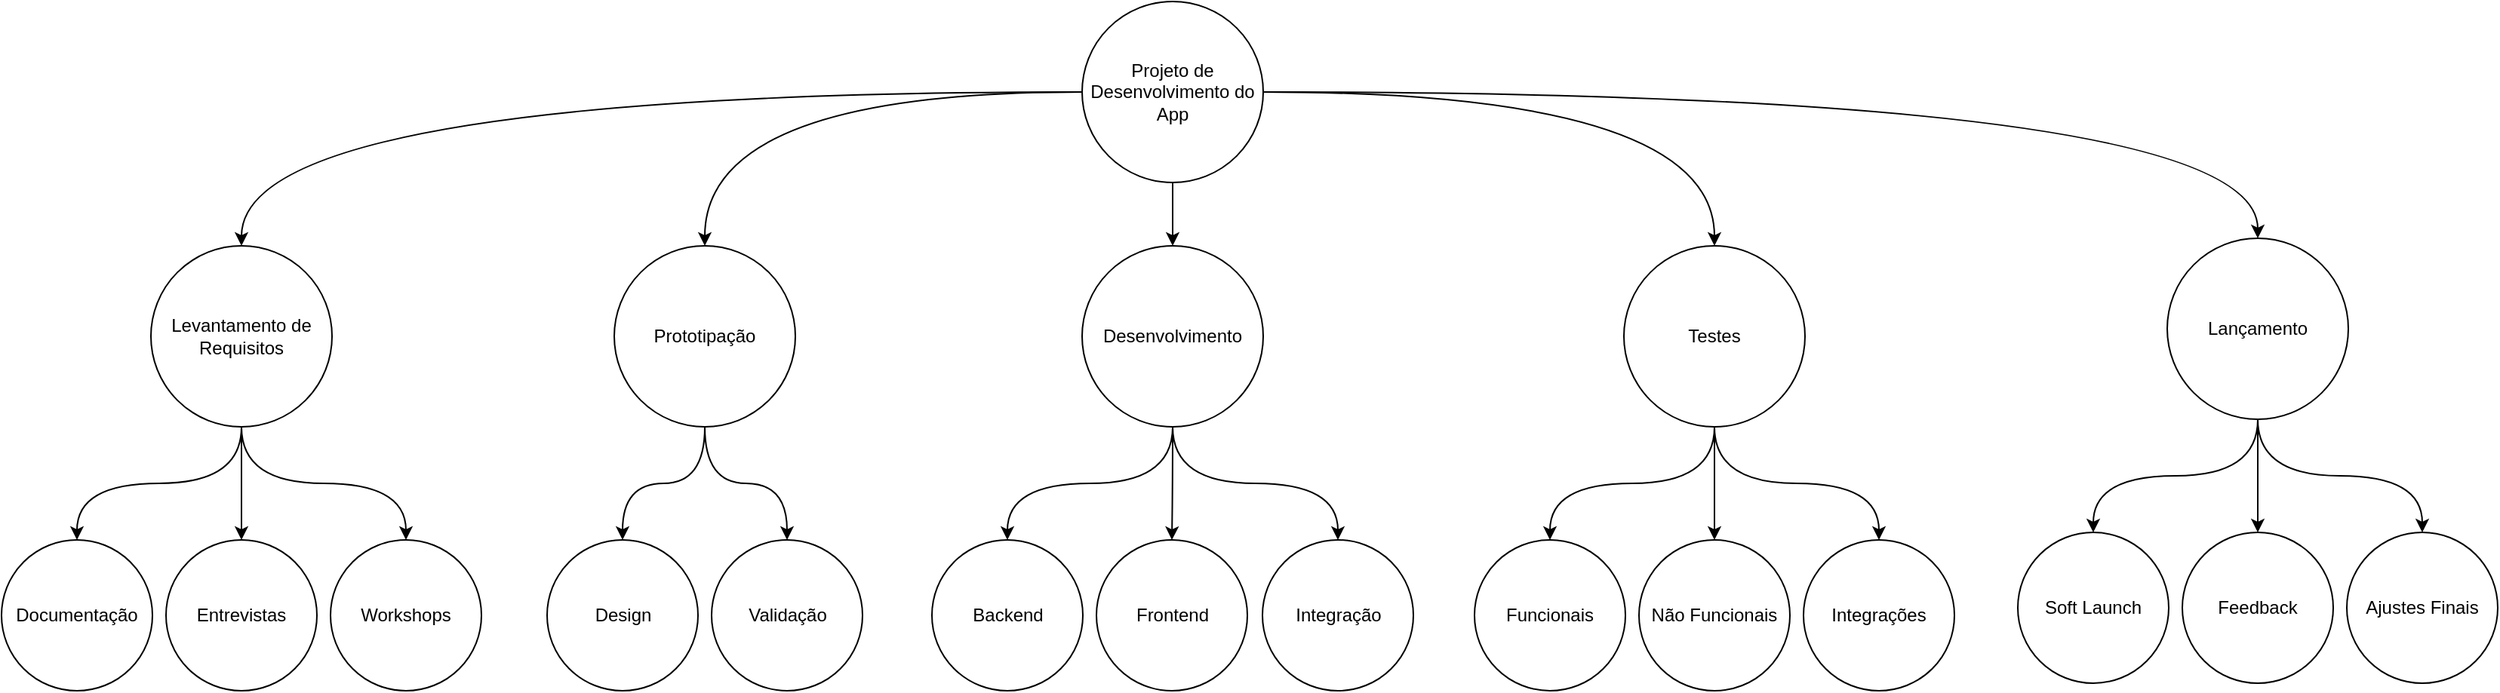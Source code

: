 <mxfile version="24.9.3">
  <diagram name="Página-1" id="7_5JSwyGOBy9VZayuma-">
    <mxGraphModel dx="2568" dy="1001" grid="1" gridSize="10" guides="1" tooltips="1" connect="1" arrows="1" fold="1" page="1" pageScale="1" pageWidth="827" pageHeight="1169" math="0" shadow="0">
      <root>
        <mxCell id="0" />
        <mxCell id="1" parent="0" />
        <mxCell id="6UyJFE41ODxtQUt2-wQ1-42" style="edgeStyle=orthogonalEdgeStyle;rounded=0;orthogonalLoop=1;jettySize=auto;html=1;entryX=0.5;entryY=0;entryDx=0;entryDy=0;curved=1;" edge="1" parent="1" source="6UyJFE41ODxtQUt2-wQ1-1" target="6UyJFE41ODxtQUt2-wQ1-2">
          <mxGeometry relative="1" as="geometry" />
        </mxCell>
        <mxCell id="6UyJFE41ODxtQUt2-wQ1-43" style="edgeStyle=orthogonalEdgeStyle;shape=connector;curved=1;rounded=0;orthogonalLoop=1;jettySize=auto;html=1;entryX=0.5;entryY=0;entryDx=0;entryDy=0;strokeColor=default;align=center;verticalAlign=middle;fontFamily=Helvetica;fontSize=11;fontColor=default;labelBackgroundColor=default;endArrow=classic;" edge="1" parent="1" source="6UyJFE41ODxtQUt2-wQ1-1" target="6UyJFE41ODxtQUt2-wQ1-4">
          <mxGeometry relative="1" as="geometry" />
        </mxCell>
        <mxCell id="6UyJFE41ODxtQUt2-wQ1-44" style="edgeStyle=orthogonalEdgeStyle;shape=connector;curved=1;rounded=0;orthogonalLoop=1;jettySize=auto;html=1;entryX=0.5;entryY=0;entryDx=0;entryDy=0;strokeColor=default;align=center;verticalAlign=middle;fontFamily=Helvetica;fontSize=11;fontColor=default;labelBackgroundColor=default;endArrow=classic;" edge="1" parent="1" source="6UyJFE41ODxtQUt2-wQ1-1" target="6UyJFE41ODxtQUt2-wQ1-5">
          <mxGeometry relative="1" as="geometry" />
        </mxCell>
        <mxCell id="6UyJFE41ODxtQUt2-wQ1-45" style="edgeStyle=orthogonalEdgeStyle;shape=connector;curved=1;rounded=0;orthogonalLoop=1;jettySize=auto;html=1;entryX=0.5;entryY=0;entryDx=0;entryDy=0;strokeColor=default;align=center;verticalAlign=middle;fontFamily=Helvetica;fontSize=11;fontColor=default;labelBackgroundColor=default;endArrow=classic;" edge="1" parent="1" source="6UyJFE41ODxtQUt2-wQ1-1" target="6UyJFE41ODxtQUt2-wQ1-3">
          <mxGeometry relative="1" as="geometry" />
        </mxCell>
        <mxCell id="6UyJFE41ODxtQUt2-wQ1-46" style="edgeStyle=orthogonalEdgeStyle;shape=connector;curved=1;rounded=0;orthogonalLoop=1;jettySize=auto;html=1;entryX=0.5;entryY=0;entryDx=0;entryDy=0;strokeColor=default;align=center;verticalAlign=middle;fontFamily=Helvetica;fontSize=11;fontColor=default;labelBackgroundColor=default;endArrow=classic;" edge="1" parent="1" source="6UyJFE41ODxtQUt2-wQ1-1" target="6UyJFE41ODxtQUt2-wQ1-6">
          <mxGeometry relative="1" as="geometry" />
        </mxCell>
        <mxCell id="6UyJFE41ODxtQUt2-wQ1-1" value="Projeto de Desenvolvimento do App" style="ellipse;whiteSpace=wrap;html=1;aspect=fixed;" vertex="1" parent="1">
          <mxGeometry x="-111" width="120" height="120" as="geometry" />
        </mxCell>
        <mxCell id="6UyJFE41ODxtQUt2-wQ1-52" style="edgeStyle=orthogonalEdgeStyle;shape=connector;curved=1;rounded=0;orthogonalLoop=1;jettySize=auto;html=1;entryX=0.5;entryY=0;entryDx=0;entryDy=0;strokeColor=default;align=center;verticalAlign=middle;fontFamily=Helvetica;fontSize=11;fontColor=default;labelBackgroundColor=default;endArrow=classic;" edge="1" parent="1" source="6UyJFE41ODxtQUt2-wQ1-2" target="6UyJFE41ODxtQUt2-wQ1-23">
          <mxGeometry relative="1" as="geometry" />
        </mxCell>
        <mxCell id="6UyJFE41ODxtQUt2-wQ1-53" style="edgeStyle=orthogonalEdgeStyle;shape=connector;curved=1;rounded=0;orthogonalLoop=1;jettySize=auto;html=1;entryX=0.5;entryY=0;entryDx=0;entryDy=0;strokeColor=default;align=center;verticalAlign=middle;fontFamily=Helvetica;fontSize=11;fontColor=default;labelBackgroundColor=default;endArrow=classic;" edge="1" parent="1" source="6UyJFE41ODxtQUt2-wQ1-2" target="6UyJFE41ODxtQUt2-wQ1-25">
          <mxGeometry relative="1" as="geometry" />
        </mxCell>
        <mxCell id="6UyJFE41ODxtQUt2-wQ1-54" style="edgeStyle=orthogonalEdgeStyle;shape=connector;curved=1;rounded=0;orthogonalLoop=1;jettySize=auto;html=1;entryX=0.5;entryY=0;entryDx=0;entryDy=0;strokeColor=default;align=center;verticalAlign=middle;fontFamily=Helvetica;fontSize=11;fontColor=default;labelBackgroundColor=default;endArrow=classic;" edge="1" parent="1" source="6UyJFE41ODxtQUt2-wQ1-2" target="6UyJFE41ODxtQUt2-wQ1-24">
          <mxGeometry relative="1" as="geometry" />
        </mxCell>
        <mxCell id="6UyJFE41ODxtQUt2-wQ1-2" value="Desenvolvimento" style="ellipse;whiteSpace=wrap;html=1;aspect=fixed;flipH=1;flipV=1;" vertex="1" parent="1">
          <mxGeometry x="-111" y="162" width="120" height="120" as="geometry" />
        </mxCell>
        <mxCell id="6UyJFE41ODxtQUt2-wQ1-50" style="edgeStyle=orthogonalEdgeStyle;shape=connector;curved=1;rounded=0;orthogonalLoop=1;jettySize=auto;html=1;entryX=0.5;entryY=0;entryDx=0;entryDy=0;strokeColor=default;align=center;verticalAlign=middle;fontFamily=Helvetica;fontSize=11;fontColor=default;labelBackgroundColor=default;endArrow=classic;" edge="1" parent="1" source="6UyJFE41ODxtQUt2-wQ1-3" target="6UyJFE41ODxtQUt2-wQ1-19">
          <mxGeometry relative="1" as="geometry" />
        </mxCell>
        <mxCell id="6UyJFE41ODxtQUt2-wQ1-51" style="edgeStyle=orthogonalEdgeStyle;shape=connector;curved=1;rounded=0;orthogonalLoop=1;jettySize=auto;html=1;entryX=0.5;entryY=0;entryDx=0;entryDy=0;strokeColor=default;align=center;verticalAlign=middle;fontFamily=Helvetica;fontSize=11;fontColor=default;labelBackgroundColor=default;endArrow=classic;" edge="1" parent="1" source="6UyJFE41ODxtQUt2-wQ1-3" target="6UyJFE41ODxtQUt2-wQ1-20">
          <mxGeometry relative="1" as="geometry" />
        </mxCell>
        <mxCell id="6UyJFE41ODxtQUt2-wQ1-3" value="Prototipação" style="ellipse;whiteSpace=wrap;html=1;aspect=fixed;flipH=1;flipV=1;" vertex="1" parent="1">
          <mxGeometry x="-421" y="162" width="120" height="120" as="geometry" />
        </mxCell>
        <mxCell id="6UyJFE41ODxtQUt2-wQ1-55" style="edgeStyle=orthogonalEdgeStyle;shape=connector;curved=1;rounded=0;orthogonalLoop=1;jettySize=auto;html=1;strokeColor=default;align=center;verticalAlign=middle;fontFamily=Helvetica;fontSize=11;fontColor=default;labelBackgroundColor=default;endArrow=classic;" edge="1" parent="1" source="6UyJFE41ODxtQUt2-wQ1-4" target="6UyJFE41ODxtQUt2-wQ1-29">
          <mxGeometry relative="1" as="geometry" />
        </mxCell>
        <mxCell id="6UyJFE41ODxtQUt2-wQ1-56" style="edgeStyle=orthogonalEdgeStyle;shape=connector;curved=1;rounded=0;orthogonalLoop=1;jettySize=auto;html=1;entryX=0.5;entryY=0;entryDx=0;entryDy=0;strokeColor=default;align=center;verticalAlign=middle;fontFamily=Helvetica;fontSize=11;fontColor=default;labelBackgroundColor=default;endArrow=classic;" edge="1" parent="1" source="6UyJFE41ODxtQUt2-wQ1-4" target="6UyJFE41ODxtQUt2-wQ1-30">
          <mxGeometry relative="1" as="geometry" />
        </mxCell>
        <mxCell id="6UyJFE41ODxtQUt2-wQ1-57" style="edgeStyle=orthogonalEdgeStyle;shape=connector;curved=1;rounded=0;orthogonalLoop=1;jettySize=auto;html=1;entryX=0.5;entryY=0;entryDx=0;entryDy=0;strokeColor=default;align=center;verticalAlign=middle;fontFamily=Helvetica;fontSize=11;fontColor=default;labelBackgroundColor=default;endArrow=classic;" edge="1" parent="1" source="6UyJFE41ODxtQUt2-wQ1-4" target="6UyJFE41ODxtQUt2-wQ1-31">
          <mxGeometry relative="1" as="geometry" />
        </mxCell>
        <mxCell id="6UyJFE41ODxtQUt2-wQ1-4" value="Testes" style="ellipse;whiteSpace=wrap;html=1;aspect=fixed;flipH=1;flipV=1;" vertex="1" parent="1">
          <mxGeometry x="248" y="162" width="120" height="120" as="geometry" />
        </mxCell>
        <mxCell id="6UyJFE41ODxtQUt2-wQ1-58" style="edgeStyle=orthogonalEdgeStyle;shape=connector;curved=1;rounded=0;orthogonalLoop=1;jettySize=auto;html=1;entryX=0.5;entryY=0;entryDx=0;entryDy=0;strokeColor=default;align=center;verticalAlign=middle;fontFamily=Helvetica;fontSize=11;fontColor=default;labelBackgroundColor=default;endArrow=classic;" edge="1" parent="1" source="6UyJFE41ODxtQUt2-wQ1-5" target="6UyJFE41ODxtQUt2-wQ1-35">
          <mxGeometry relative="1" as="geometry" />
        </mxCell>
        <mxCell id="6UyJFE41ODxtQUt2-wQ1-59" style="edgeStyle=orthogonalEdgeStyle;shape=connector;curved=1;rounded=0;orthogonalLoop=1;jettySize=auto;html=1;entryX=0.5;entryY=0;entryDx=0;entryDy=0;strokeColor=default;align=center;verticalAlign=middle;fontFamily=Helvetica;fontSize=11;fontColor=default;labelBackgroundColor=default;endArrow=classic;" edge="1" parent="1" source="6UyJFE41ODxtQUt2-wQ1-5" target="6UyJFE41ODxtQUt2-wQ1-36">
          <mxGeometry relative="1" as="geometry" />
        </mxCell>
        <mxCell id="6UyJFE41ODxtQUt2-wQ1-60" style="edgeStyle=orthogonalEdgeStyle;shape=connector;curved=1;rounded=0;orthogonalLoop=1;jettySize=auto;html=1;entryX=0.5;entryY=0;entryDx=0;entryDy=0;strokeColor=default;align=center;verticalAlign=middle;fontFamily=Helvetica;fontSize=11;fontColor=default;labelBackgroundColor=default;endArrow=classic;" edge="1" parent="1" source="6UyJFE41ODxtQUt2-wQ1-5" target="6UyJFE41ODxtQUt2-wQ1-37">
          <mxGeometry relative="1" as="geometry" />
        </mxCell>
        <mxCell id="6UyJFE41ODxtQUt2-wQ1-5" value="Lançamento" style="ellipse;whiteSpace=wrap;html=1;aspect=fixed;flipH=1;flipV=1;" vertex="1" parent="1">
          <mxGeometry x="608" y="157" width="120" height="120" as="geometry" />
        </mxCell>
        <mxCell id="6UyJFE41ODxtQUt2-wQ1-47" style="edgeStyle=orthogonalEdgeStyle;shape=connector;curved=1;rounded=0;orthogonalLoop=1;jettySize=auto;html=1;entryX=0.5;entryY=0;entryDx=0;entryDy=0;strokeColor=default;align=center;verticalAlign=middle;fontFamily=Helvetica;fontSize=11;fontColor=default;labelBackgroundColor=default;endArrow=classic;" edge="1" parent="1" source="6UyJFE41ODxtQUt2-wQ1-6" target="6UyJFE41ODxtQUt2-wQ1-12">
          <mxGeometry relative="1" as="geometry" />
        </mxCell>
        <mxCell id="6UyJFE41ODxtQUt2-wQ1-48" style="edgeStyle=orthogonalEdgeStyle;shape=connector;curved=1;rounded=0;orthogonalLoop=1;jettySize=auto;html=1;entryX=0.5;entryY=0;entryDx=0;entryDy=0;strokeColor=default;align=center;verticalAlign=middle;fontFamily=Helvetica;fontSize=11;fontColor=default;labelBackgroundColor=default;endArrow=classic;" edge="1" parent="1" source="6UyJFE41ODxtQUt2-wQ1-6" target="6UyJFE41ODxtQUt2-wQ1-13">
          <mxGeometry relative="1" as="geometry" />
        </mxCell>
        <mxCell id="6UyJFE41ODxtQUt2-wQ1-49" style="edgeStyle=orthogonalEdgeStyle;shape=connector;curved=1;rounded=0;orthogonalLoop=1;jettySize=auto;html=1;entryX=0.5;entryY=0;entryDx=0;entryDy=0;strokeColor=default;align=center;verticalAlign=middle;fontFamily=Helvetica;fontSize=11;fontColor=default;labelBackgroundColor=default;endArrow=classic;" edge="1" parent="1" source="6UyJFE41ODxtQUt2-wQ1-6" target="6UyJFE41ODxtQUt2-wQ1-14">
          <mxGeometry relative="1" as="geometry" />
        </mxCell>
        <mxCell id="6UyJFE41ODxtQUt2-wQ1-6" value="Levantamento de Requisitos" style="ellipse;whiteSpace=wrap;html=1;aspect=fixed;flipH=1;flipV=1;" vertex="1" parent="1">
          <mxGeometry x="-728" y="162" width="120" height="120" as="geometry" />
        </mxCell>
        <mxCell id="6UyJFE41ODxtQUt2-wQ1-12" value="Entrevistas" style="ellipse;whiteSpace=wrap;html=1;aspect=fixed;" vertex="1" parent="1">
          <mxGeometry x="-718" y="357" width="100" height="100" as="geometry" />
        </mxCell>
        <mxCell id="6UyJFE41ODxtQUt2-wQ1-13" value="Workshops" style="ellipse;whiteSpace=wrap;html=1;aspect=fixed;" vertex="1" parent="1">
          <mxGeometry x="-609" y="357" width="100" height="100" as="geometry" />
        </mxCell>
        <mxCell id="6UyJFE41ODxtQUt2-wQ1-14" value="Documentação" style="ellipse;whiteSpace=wrap;html=1;aspect=fixed;" vertex="1" parent="1">
          <mxGeometry x="-827" y="357" width="100" height="100" as="geometry" />
        </mxCell>
        <mxCell id="6UyJFE41ODxtQUt2-wQ1-19" value="Design" style="ellipse;whiteSpace=wrap;html=1;aspect=fixed;" vertex="1" parent="1">
          <mxGeometry x="-465.5" y="357" width="100" height="100" as="geometry" />
        </mxCell>
        <mxCell id="6UyJFE41ODxtQUt2-wQ1-20" value="Validação" style="ellipse;whiteSpace=wrap;html=1;aspect=fixed;" vertex="1" parent="1">
          <mxGeometry x="-356.5" y="357" width="100" height="100" as="geometry" />
        </mxCell>
        <mxCell id="6UyJFE41ODxtQUt2-wQ1-23" value="Backend" style="ellipse;whiteSpace=wrap;html=1;aspect=fixed;" vertex="1" parent="1">
          <mxGeometry x="-210.5" y="357" width="100" height="100" as="geometry" />
        </mxCell>
        <mxCell id="6UyJFE41ODxtQUt2-wQ1-24" value="Frontend" style="ellipse;whiteSpace=wrap;html=1;aspect=fixed;" vertex="1" parent="1">
          <mxGeometry x="-101.5" y="357" width="100" height="100" as="geometry" />
        </mxCell>
        <mxCell id="6UyJFE41ODxtQUt2-wQ1-25" value="Integração" style="ellipse;whiteSpace=wrap;html=1;aspect=fixed;" vertex="1" parent="1">
          <mxGeometry x="8.5" y="357" width="100" height="100" as="geometry" />
        </mxCell>
        <mxCell id="6UyJFE41ODxtQUt2-wQ1-29" value="Funcionais" style="ellipse;whiteSpace=wrap;html=1;aspect=fixed;" vertex="1" parent="1">
          <mxGeometry x="149" y="357" width="100" height="100" as="geometry" />
        </mxCell>
        <mxCell id="6UyJFE41ODxtQUt2-wQ1-30" value="Não Funcionais" style="ellipse;whiteSpace=wrap;html=1;aspect=fixed;" vertex="1" parent="1">
          <mxGeometry x="258" y="357" width="100" height="100" as="geometry" />
        </mxCell>
        <mxCell id="6UyJFE41ODxtQUt2-wQ1-31" value="Integrações" style="ellipse;whiteSpace=wrap;html=1;aspect=fixed;" vertex="1" parent="1">
          <mxGeometry x="367" y="357" width="100" height="100" as="geometry" />
        </mxCell>
        <mxCell id="6UyJFE41ODxtQUt2-wQ1-35" value="Soft Launch" style="ellipse;whiteSpace=wrap;html=1;aspect=fixed;" vertex="1" parent="1">
          <mxGeometry x="509" y="352" width="100" height="100" as="geometry" />
        </mxCell>
        <mxCell id="6UyJFE41ODxtQUt2-wQ1-36" value="Feedback" style="ellipse;whiteSpace=wrap;html=1;aspect=fixed;" vertex="1" parent="1">
          <mxGeometry x="618" y="352" width="100" height="100" as="geometry" />
        </mxCell>
        <mxCell id="6UyJFE41ODxtQUt2-wQ1-37" value="Ajustes Finais" style="ellipse;whiteSpace=wrap;html=1;aspect=fixed;" vertex="1" parent="1">
          <mxGeometry x="727" y="352" width="100" height="100" as="geometry" />
        </mxCell>
      </root>
    </mxGraphModel>
  </diagram>
</mxfile>
